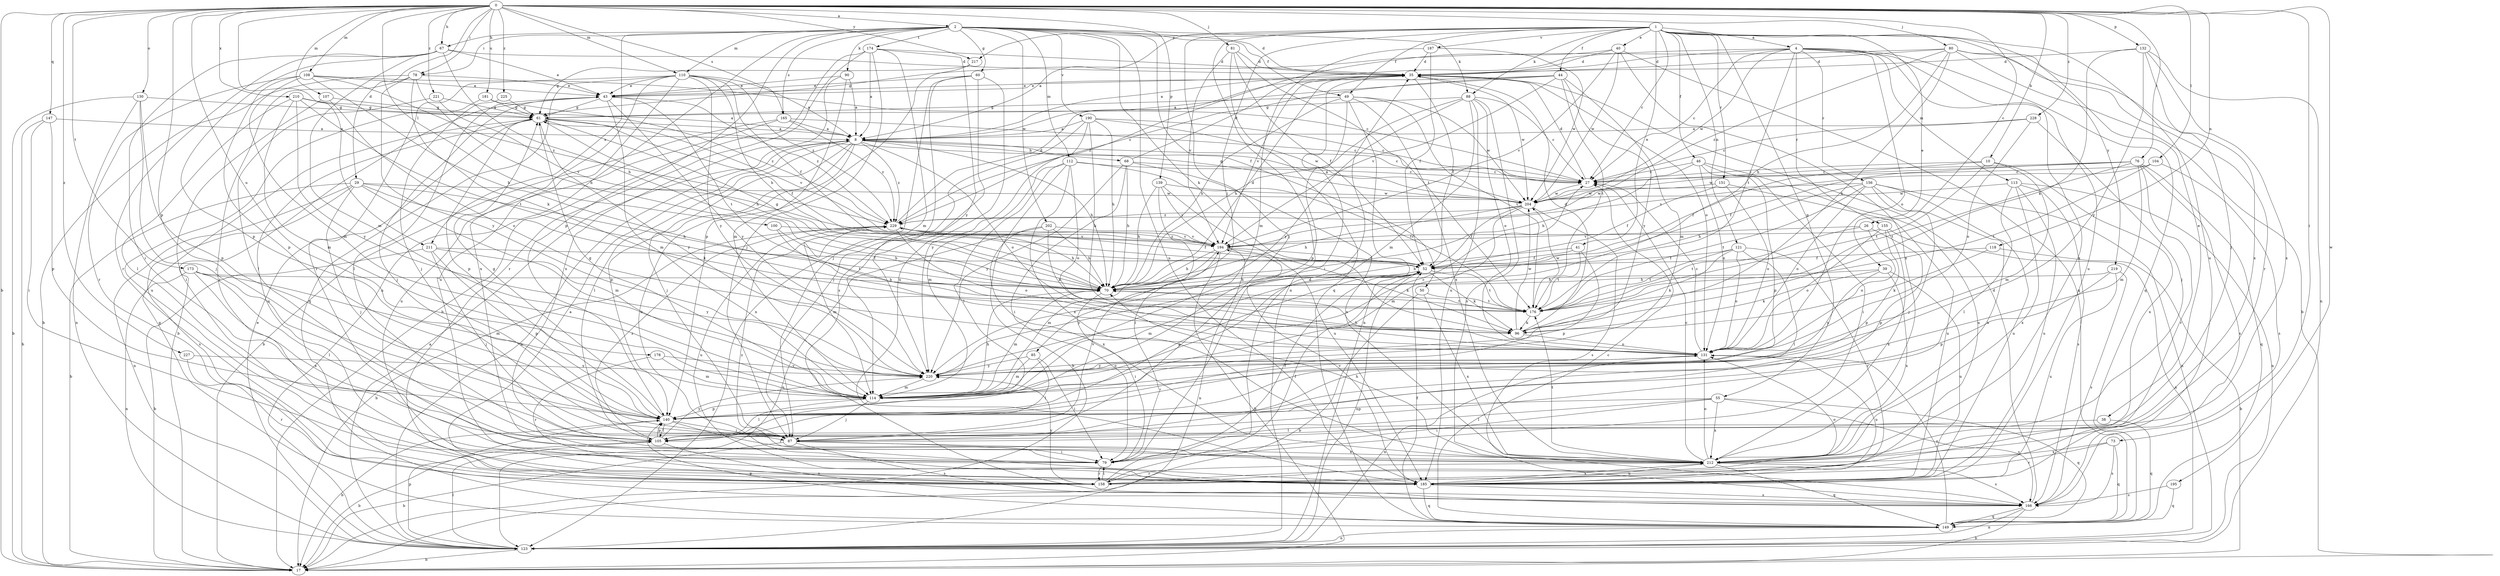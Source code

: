 strict digraph  {
0;
1;
2;
4;
8;
10;
17;
26;
27;
29;
35;
38;
39;
40;
41;
43;
44;
46;
49;
50;
52;
55;
60;
61;
67;
68;
70;
73;
76;
78;
79;
80;
81;
85;
87;
88;
90;
96;
100;
104;
105;
107;
108;
110;
112;
113;
114;
118;
121;
123;
130;
131;
132;
139;
140;
147;
149;
151;
155;
156;
158;
165;
166;
173;
174;
176;
178;
181;
185;
187;
190;
194;
195;
202;
204;
210;
211;
212;
217;
219;
220;
221;
225;
227;
228;
229;
0 -> 2  [label=a];
0 -> 10  [label=b];
0 -> 17  [label=b];
0 -> 26  [label=c];
0 -> 29  [label=d];
0 -> 67  [label=h];
0 -> 73  [label=i];
0 -> 76  [label=i];
0 -> 78  [label=i];
0 -> 80  [label=j];
0 -> 81  [label=j];
0 -> 100  [label=l];
0 -> 104  [label=l];
0 -> 107  [label=m];
0 -> 108  [label=m];
0 -> 110  [label=m];
0 -> 118  [label=n];
0 -> 130  [label=o];
0 -> 132  [label=p];
0 -> 139  [label=p];
0 -> 140  [label=p];
0 -> 147  [label=q];
0 -> 165  [label=s];
0 -> 173  [label=t];
0 -> 178  [label=u];
0 -> 181  [label=u];
0 -> 195  [label=w];
0 -> 210  [label=x];
0 -> 211  [label=x];
0 -> 217  [label=y];
0 -> 221  [label=z];
0 -> 225  [label=z];
0 -> 227  [label=z];
0 -> 228  [label=z];
1 -> 4  [label=a];
1 -> 8  [label=a];
1 -> 27  [label=c];
1 -> 38  [label=e];
1 -> 39  [label=e];
1 -> 40  [label=e];
1 -> 41  [label=e];
1 -> 44  [label=f];
1 -> 46  [label=f];
1 -> 49  [label=f];
1 -> 55  [label=g];
1 -> 85  [label=j];
1 -> 87  [label=j];
1 -> 88  [label=k];
1 -> 121  [label=n];
1 -> 123  [label=n];
1 -> 151  [label=r];
1 -> 185  [label=u];
1 -> 187  [label=v];
1 -> 217  [label=y];
1 -> 219  [label=y];
2 -> 35  [label=d];
2 -> 49  [label=f];
2 -> 50  [label=f];
2 -> 60  [label=g];
2 -> 67  [label=h];
2 -> 78  [label=i];
2 -> 88  [label=k];
2 -> 90  [label=k];
2 -> 96  [label=k];
2 -> 110  [label=m];
2 -> 112  [label=m];
2 -> 123  [label=n];
2 -> 140  [label=p];
2 -> 165  [label=s];
2 -> 174  [label=t];
2 -> 185  [label=u];
2 -> 190  [label=v];
2 -> 202  [label=w];
2 -> 211  [label=x];
4 -> 8  [label=a];
4 -> 27  [label=c];
4 -> 35  [label=d];
4 -> 113  [label=m];
4 -> 131  [label=o];
4 -> 149  [label=q];
4 -> 155  [label=r];
4 -> 156  [label=r];
4 -> 176  [label=t];
4 -> 185  [label=u];
4 -> 204  [label=w];
4 -> 212  [label=x];
8 -> 27  [label=c];
8 -> 68  [label=h];
8 -> 70  [label=h];
8 -> 87  [label=j];
8 -> 105  [label=l];
8 -> 123  [label=n];
8 -> 131  [label=o];
8 -> 140  [label=p];
8 -> 185  [label=u];
8 -> 229  [label=z];
10 -> 27  [label=c];
10 -> 52  [label=f];
10 -> 114  [label=m];
10 -> 176  [label=t];
10 -> 212  [label=x];
26 -> 131  [label=o];
26 -> 140  [label=p];
26 -> 176  [label=t];
26 -> 194  [label=v];
27 -> 35  [label=d];
27 -> 204  [label=w];
29 -> 17  [label=b];
29 -> 70  [label=h];
29 -> 87  [label=j];
29 -> 96  [label=k];
29 -> 114  [label=m];
29 -> 123  [label=n];
29 -> 166  [label=s];
29 -> 204  [label=w];
35 -> 43  [label=e];
35 -> 52  [label=f];
35 -> 79  [label=i];
35 -> 131  [label=o];
35 -> 194  [label=v];
35 -> 204  [label=w];
38 -> 105  [label=l];
38 -> 149  [label=q];
39 -> 70  [label=h];
39 -> 96  [label=k];
39 -> 185  [label=u];
39 -> 212  [label=x];
39 -> 220  [label=y];
40 -> 35  [label=d];
40 -> 149  [label=q];
40 -> 194  [label=v];
40 -> 204  [label=w];
40 -> 212  [label=x];
40 -> 229  [label=z];
41 -> 52  [label=f];
41 -> 70  [label=h];
41 -> 140  [label=p];
41 -> 176  [label=t];
43 -> 17  [label=b];
43 -> 61  [label=g];
43 -> 105  [label=l];
43 -> 114  [label=m];
43 -> 176  [label=t];
43 -> 220  [label=y];
43 -> 229  [label=z];
44 -> 8  [label=a];
44 -> 43  [label=e];
44 -> 114  [label=m];
44 -> 176  [label=t];
44 -> 194  [label=v];
44 -> 220  [label=y];
44 -> 229  [label=z];
46 -> 27  [label=c];
46 -> 70  [label=h];
46 -> 79  [label=i];
46 -> 131  [label=o];
46 -> 140  [label=p];
46 -> 185  [label=u];
49 -> 61  [label=g];
49 -> 70  [label=h];
49 -> 123  [label=n];
49 -> 140  [label=p];
49 -> 176  [label=t];
49 -> 204  [label=w];
49 -> 212  [label=x];
50 -> 17  [label=b];
50 -> 176  [label=t];
50 -> 212  [label=x];
52 -> 70  [label=h];
52 -> 96  [label=k];
52 -> 114  [label=m];
52 -> 123  [label=n];
52 -> 140  [label=p];
52 -> 176  [label=t];
52 -> 220  [label=y];
55 -> 79  [label=i];
55 -> 105  [label=l];
55 -> 140  [label=p];
55 -> 149  [label=q];
55 -> 166  [label=s];
55 -> 212  [label=x];
60 -> 43  [label=e];
60 -> 87  [label=j];
60 -> 123  [label=n];
60 -> 166  [label=s];
60 -> 185  [label=u];
61 -> 8  [label=a];
61 -> 52  [label=f];
61 -> 70  [label=h];
61 -> 87  [label=j];
61 -> 140  [label=p];
61 -> 185  [label=u];
61 -> 194  [label=v];
61 -> 220  [label=y];
67 -> 35  [label=d];
67 -> 43  [label=e];
67 -> 70  [label=h];
67 -> 79  [label=i];
67 -> 114  [label=m];
67 -> 140  [label=p];
67 -> 158  [label=r];
68 -> 27  [label=c];
68 -> 35  [label=d];
68 -> 70  [label=h];
68 -> 79  [label=i];
68 -> 212  [label=x];
68 -> 220  [label=y];
70 -> 35  [label=d];
70 -> 61  [label=g];
70 -> 79  [label=i];
70 -> 114  [label=m];
70 -> 176  [label=t];
73 -> 149  [label=q];
73 -> 158  [label=r];
73 -> 166  [label=s];
73 -> 212  [label=x];
76 -> 27  [label=c];
76 -> 52  [label=f];
76 -> 114  [label=m];
76 -> 149  [label=q];
76 -> 158  [label=r];
76 -> 166  [label=s];
76 -> 176  [label=t];
76 -> 204  [label=w];
78 -> 17  [label=b];
78 -> 43  [label=e];
78 -> 70  [label=h];
78 -> 96  [label=k];
78 -> 158  [label=r];
78 -> 220  [label=y];
79 -> 52  [label=f];
79 -> 158  [label=r];
80 -> 17  [label=b];
80 -> 35  [label=d];
80 -> 61  [label=g];
80 -> 70  [label=h];
80 -> 96  [label=k];
80 -> 158  [label=r];
80 -> 212  [label=x];
80 -> 229  [label=z];
81 -> 35  [label=d];
81 -> 52  [label=f];
81 -> 149  [label=q];
81 -> 176  [label=t];
81 -> 194  [label=v];
85 -> 79  [label=i];
85 -> 105  [label=l];
85 -> 114  [label=m];
85 -> 220  [label=y];
87 -> 17  [label=b];
87 -> 79  [label=i];
87 -> 166  [label=s];
87 -> 194  [label=v];
87 -> 212  [label=x];
88 -> 27  [label=c];
88 -> 61  [label=g];
88 -> 70  [label=h];
88 -> 114  [label=m];
88 -> 131  [label=o];
88 -> 166  [label=s];
88 -> 185  [label=u];
88 -> 220  [label=y];
90 -> 8  [label=a];
90 -> 43  [label=e];
90 -> 114  [label=m];
90 -> 212  [label=x];
96 -> 35  [label=d];
96 -> 131  [label=o];
96 -> 204  [label=w];
100 -> 70  [label=h];
100 -> 176  [label=t];
100 -> 194  [label=v];
104 -> 27  [label=c];
104 -> 166  [label=s];
104 -> 176  [label=t];
104 -> 194  [label=v];
105 -> 17  [label=b];
105 -> 140  [label=p];
105 -> 166  [label=s];
105 -> 220  [label=y];
105 -> 229  [label=z];
107 -> 61  [label=g];
107 -> 79  [label=i];
107 -> 131  [label=o];
108 -> 27  [label=c];
108 -> 43  [label=e];
108 -> 70  [label=h];
108 -> 114  [label=m];
108 -> 140  [label=p];
108 -> 158  [label=r];
108 -> 229  [label=z];
110 -> 8  [label=a];
110 -> 43  [label=e];
110 -> 52  [label=f];
110 -> 70  [label=h];
110 -> 79  [label=i];
110 -> 149  [label=q];
110 -> 185  [label=u];
110 -> 212  [label=x];
110 -> 220  [label=y];
110 -> 229  [label=z];
112 -> 17  [label=b];
112 -> 27  [label=c];
112 -> 105  [label=l];
112 -> 114  [label=m];
112 -> 131  [label=o];
112 -> 176  [label=t];
112 -> 212  [label=x];
113 -> 105  [label=l];
113 -> 123  [label=n];
113 -> 166  [label=s];
113 -> 185  [label=u];
113 -> 204  [label=w];
113 -> 212  [label=x];
114 -> 61  [label=g];
114 -> 70  [label=h];
114 -> 87  [label=j];
114 -> 105  [label=l];
114 -> 140  [label=p];
118 -> 17  [label=b];
118 -> 52  [label=f];
118 -> 96  [label=k];
121 -> 52  [label=f];
121 -> 96  [label=k];
121 -> 105  [label=l];
121 -> 131  [label=o];
121 -> 158  [label=r];
121 -> 176  [label=t];
123 -> 8  [label=a];
123 -> 17  [label=b];
123 -> 43  [label=e];
123 -> 105  [label=l];
123 -> 140  [label=p];
130 -> 17  [label=b];
130 -> 61  [label=g];
130 -> 87  [label=j];
130 -> 123  [label=n];
130 -> 140  [label=p];
131 -> 27  [label=c];
131 -> 70  [label=h];
131 -> 123  [label=n];
131 -> 185  [label=u];
131 -> 220  [label=y];
132 -> 35  [label=d];
132 -> 87  [label=j];
132 -> 96  [label=k];
132 -> 123  [label=n];
132 -> 212  [label=x];
132 -> 220  [label=y];
139 -> 70  [label=h];
139 -> 79  [label=i];
139 -> 185  [label=u];
139 -> 194  [label=v];
139 -> 204  [label=w];
140 -> 17  [label=b];
140 -> 61  [label=g];
140 -> 79  [label=i];
140 -> 87  [label=j];
140 -> 105  [label=l];
147 -> 8  [label=a];
147 -> 17  [label=b];
147 -> 79  [label=i];
147 -> 140  [label=p];
149 -> 27  [label=c];
149 -> 52  [label=f];
149 -> 61  [label=g];
149 -> 123  [label=n];
149 -> 131  [label=o];
149 -> 140  [label=p];
151 -> 52  [label=f];
151 -> 131  [label=o];
151 -> 185  [label=u];
151 -> 204  [label=w];
155 -> 123  [label=n];
155 -> 131  [label=o];
155 -> 140  [label=p];
155 -> 194  [label=v];
155 -> 212  [label=x];
156 -> 70  [label=h];
156 -> 87  [label=j];
156 -> 123  [label=n];
156 -> 131  [label=o];
156 -> 176  [label=t];
156 -> 185  [label=u];
156 -> 204  [label=w];
156 -> 212  [label=x];
158 -> 8  [label=a];
158 -> 35  [label=d];
158 -> 52  [label=f];
158 -> 79  [label=i];
158 -> 131  [label=o];
158 -> 220  [label=y];
165 -> 8  [label=a];
165 -> 17  [label=b];
165 -> 27  [label=c];
165 -> 185  [label=u];
165 -> 229  [label=z];
166 -> 17  [label=b];
166 -> 35  [label=d];
166 -> 123  [label=n];
166 -> 149  [label=q];
173 -> 70  [label=h];
173 -> 105  [label=l];
173 -> 114  [label=m];
173 -> 123  [label=n];
173 -> 212  [label=x];
174 -> 8  [label=a];
174 -> 17  [label=b];
174 -> 35  [label=d];
174 -> 87  [label=j];
174 -> 114  [label=m];
174 -> 158  [label=r];
174 -> 220  [label=y];
176 -> 96  [label=k];
176 -> 204  [label=w];
178 -> 114  [label=m];
178 -> 158  [label=r];
178 -> 220  [label=y];
181 -> 61  [label=g];
181 -> 185  [label=u];
181 -> 229  [label=z];
185 -> 149  [label=q];
185 -> 166  [label=s];
185 -> 194  [label=v];
185 -> 212  [label=x];
185 -> 229  [label=z];
187 -> 35  [label=d];
187 -> 52  [label=f];
187 -> 114  [label=m];
187 -> 204  [label=w];
190 -> 8  [label=a];
190 -> 27  [label=c];
190 -> 70  [label=h];
190 -> 87  [label=j];
190 -> 96  [label=k];
190 -> 204  [label=w];
190 -> 220  [label=y];
194 -> 17  [label=b];
194 -> 52  [label=f];
194 -> 70  [label=h];
194 -> 96  [label=k];
194 -> 114  [label=m];
194 -> 123  [label=n];
194 -> 229  [label=z];
195 -> 149  [label=q];
195 -> 166  [label=s];
202 -> 70  [label=h];
202 -> 96  [label=k];
202 -> 123  [label=n];
202 -> 194  [label=v];
202 -> 212  [label=x];
204 -> 8  [label=a];
204 -> 52  [label=f];
204 -> 61  [label=g];
204 -> 70  [label=h];
204 -> 114  [label=m];
204 -> 166  [label=s];
204 -> 229  [label=z];
210 -> 8  [label=a];
210 -> 61  [label=g];
210 -> 105  [label=l];
210 -> 114  [label=m];
210 -> 176  [label=t];
210 -> 220  [label=y];
211 -> 17  [label=b];
211 -> 52  [label=f];
211 -> 87  [label=j];
211 -> 140  [label=p];
211 -> 220  [label=y];
212 -> 27  [label=c];
212 -> 70  [label=h];
212 -> 131  [label=o];
212 -> 149  [label=q];
212 -> 158  [label=r];
212 -> 166  [label=s];
212 -> 176  [label=t];
212 -> 185  [label=u];
217 -> 61  [label=g];
217 -> 140  [label=p];
219 -> 70  [label=h];
219 -> 140  [label=p];
219 -> 166  [label=s];
219 -> 185  [label=u];
220 -> 27  [label=c];
220 -> 114  [label=m];
220 -> 131  [label=o];
221 -> 61  [label=g];
221 -> 105  [label=l];
221 -> 194  [label=v];
225 -> 61  [label=g];
225 -> 87  [label=j];
227 -> 158  [label=r];
227 -> 220  [label=y];
228 -> 8  [label=a];
228 -> 27  [label=c];
228 -> 87  [label=j];
228 -> 131  [label=o];
229 -> 17  [label=b];
229 -> 35  [label=d];
229 -> 52  [label=f];
229 -> 70  [label=h];
229 -> 114  [label=m];
229 -> 131  [label=o];
229 -> 185  [label=u];
229 -> 194  [label=v];
}
